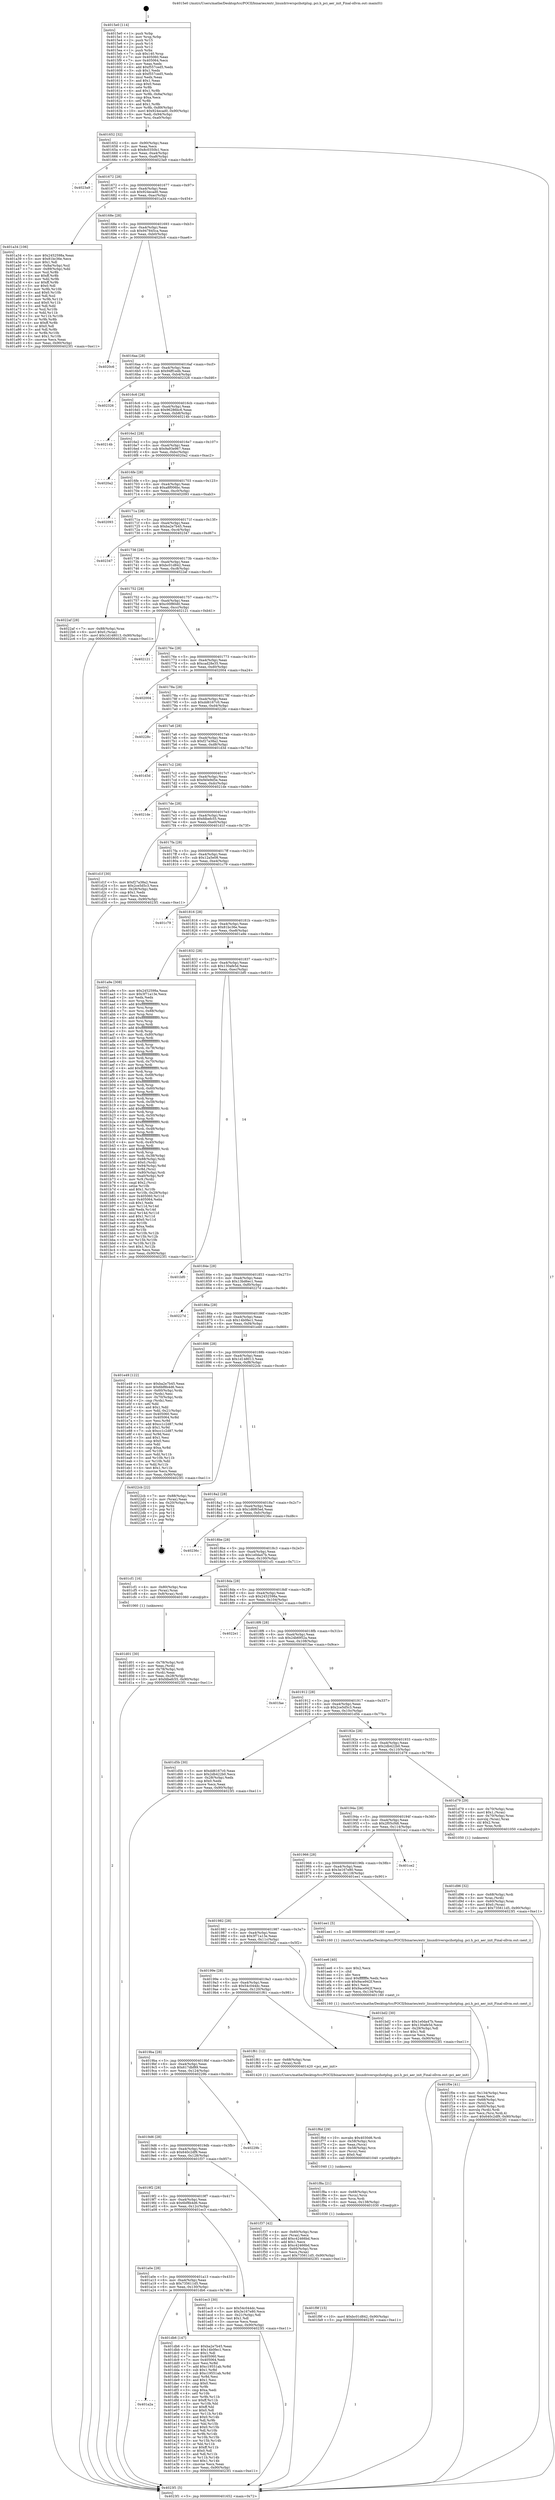 digraph "0x4015e0" {
  label = "0x4015e0 (/mnt/c/Users/mathe/Desktop/tcc/POCII/binaries/extr_linuxdriverspcihotplug..pci.h_pci_aer_init_Final-ollvm.out::main(0))"
  labelloc = "t"
  node[shape=record]

  Entry [label="",width=0.3,height=0.3,shape=circle,fillcolor=black,style=filled]
  "0x401652" [label="{
     0x401652 [32]\l
     | [instrs]\l
     &nbsp;&nbsp;0x401652 \<+6\>: mov -0x90(%rbp),%eax\l
     &nbsp;&nbsp;0x401658 \<+2\>: mov %eax,%ecx\l
     &nbsp;&nbsp;0x40165a \<+6\>: sub $0x8c0350b1,%ecx\l
     &nbsp;&nbsp;0x401660 \<+6\>: mov %eax,-0xa4(%rbp)\l
     &nbsp;&nbsp;0x401666 \<+6\>: mov %ecx,-0xa8(%rbp)\l
     &nbsp;&nbsp;0x40166c \<+6\>: je 00000000004023a9 \<main+0xdc9\>\l
  }"]
  "0x4023a9" [label="{
     0x4023a9\l
  }", style=dashed]
  "0x401672" [label="{
     0x401672 [28]\l
     | [instrs]\l
     &nbsp;&nbsp;0x401672 \<+5\>: jmp 0000000000401677 \<main+0x97\>\l
     &nbsp;&nbsp;0x401677 \<+6\>: mov -0xa4(%rbp),%eax\l
     &nbsp;&nbsp;0x40167d \<+5\>: sub $0x924ecad0,%eax\l
     &nbsp;&nbsp;0x401682 \<+6\>: mov %eax,-0xac(%rbp)\l
     &nbsp;&nbsp;0x401688 \<+6\>: je 0000000000401a34 \<main+0x454\>\l
  }"]
  Exit [label="",width=0.3,height=0.3,shape=circle,fillcolor=black,style=filled,peripheries=2]
  "0x401a34" [label="{
     0x401a34 [106]\l
     | [instrs]\l
     &nbsp;&nbsp;0x401a34 \<+5\>: mov $0x2452598a,%eax\l
     &nbsp;&nbsp;0x401a39 \<+5\>: mov $0x81bc36e,%ecx\l
     &nbsp;&nbsp;0x401a3e \<+2\>: mov $0x1,%dl\l
     &nbsp;&nbsp;0x401a40 \<+7\>: mov -0x8a(%rbp),%sil\l
     &nbsp;&nbsp;0x401a47 \<+7\>: mov -0x89(%rbp),%dil\l
     &nbsp;&nbsp;0x401a4e \<+3\>: mov %sil,%r8b\l
     &nbsp;&nbsp;0x401a51 \<+4\>: xor $0xff,%r8b\l
     &nbsp;&nbsp;0x401a55 \<+3\>: mov %dil,%r9b\l
     &nbsp;&nbsp;0x401a58 \<+4\>: xor $0xff,%r9b\l
     &nbsp;&nbsp;0x401a5c \<+3\>: xor $0x0,%dl\l
     &nbsp;&nbsp;0x401a5f \<+3\>: mov %r8b,%r10b\l
     &nbsp;&nbsp;0x401a62 \<+4\>: and $0x0,%r10b\l
     &nbsp;&nbsp;0x401a66 \<+3\>: and %dl,%sil\l
     &nbsp;&nbsp;0x401a69 \<+3\>: mov %r9b,%r11b\l
     &nbsp;&nbsp;0x401a6c \<+4\>: and $0x0,%r11b\l
     &nbsp;&nbsp;0x401a70 \<+3\>: and %dl,%dil\l
     &nbsp;&nbsp;0x401a73 \<+3\>: or %sil,%r10b\l
     &nbsp;&nbsp;0x401a76 \<+3\>: or %dil,%r11b\l
     &nbsp;&nbsp;0x401a79 \<+3\>: xor %r11b,%r10b\l
     &nbsp;&nbsp;0x401a7c \<+3\>: or %r9b,%r8b\l
     &nbsp;&nbsp;0x401a7f \<+4\>: xor $0xff,%r8b\l
     &nbsp;&nbsp;0x401a83 \<+3\>: or $0x0,%dl\l
     &nbsp;&nbsp;0x401a86 \<+3\>: and %dl,%r8b\l
     &nbsp;&nbsp;0x401a89 \<+3\>: or %r8b,%r10b\l
     &nbsp;&nbsp;0x401a8c \<+4\>: test $0x1,%r10b\l
     &nbsp;&nbsp;0x401a90 \<+3\>: cmovne %ecx,%eax\l
     &nbsp;&nbsp;0x401a93 \<+6\>: mov %eax,-0x90(%rbp)\l
     &nbsp;&nbsp;0x401a99 \<+5\>: jmp 00000000004023f1 \<main+0xe11\>\l
  }"]
  "0x40168e" [label="{
     0x40168e [28]\l
     | [instrs]\l
     &nbsp;&nbsp;0x40168e \<+5\>: jmp 0000000000401693 \<main+0xb3\>\l
     &nbsp;&nbsp;0x401693 \<+6\>: mov -0xa4(%rbp),%eax\l
     &nbsp;&nbsp;0x401699 \<+5\>: sub $0x947845ca,%eax\l
     &nbsp;&nbsp;0x40169e \<+6\>: mov %eax,-0xb0(%rbp)\l
     &nbsp;&nbsp;0x4016a4 \<+6\>: je 00000000004020c6 \<main+0xae6\>\l
  }"]
  "0x4023f1" [label="{
     0x4023f1 [5]\l
     | [instrs]\l
     &nbsp;&nbsp;0x4023f1 \<+5\>: jmp 0000000000401652 \<main+0x72\>\l
  }"]
  "0x4015e0" [label="{
     0x4015e0 [114]\l
     | [instrs]\l
     &nbsp;&nbsp;0x4015e0 \<+1\>: push %rbp\l
     &nbsp;&nbsp;0x4015e1 \<+3\>: mov %rsp,%rbp\l
     &nbsp;&nbsp;0x4015e4 \<+2\>: push %r15\l
     &nbsp;&nbsp;0x4015e6 \<+2\>: push %r14\l
     &nbsp;&nbsp;0x4015e8 \<+2\>: push %r12\l
     &nbsp;&nbsp;0x4015ea \<+1\>: push %rbx\l
     &nbsp;&nbsp;0x4015eb \<+7\>: sub $0x140,%rsp\l
     &nbsp;&nbsp;0x4015f2 \<+7\>: mov 0x405060,%eax\l
     &nbsp;&nbsp;0x4015f9 \<+7\>: mov 0x405064,%ecx\l
     &nbsp;&nbsp;0x401600 \<+2\>: mov %eax,%edx\l
     &nbsp;&nbsp;0x401602 \<+6\>: add $0xf557ced5,%edx\l
     &nbsp;&nbsp;0x401608 \<+3\>: sub $0x1,%edx\l
     &nbsp;&nbsp;0x40160b \<+6\>: sub $0xf557ced5,%edx\l
     &nbsp;&nbsp;0x401611 \<+3\>: imul %edx,%eax\l
     &nbsp;&nbsp;0x401614 \<+3\>: and $0x1,%eax\l
     &nbsp;&nbsp;0x401617 \<+3\>: cmp $0x0,%eax\l
     &nbsp;&nbsp;0x40161a \<+4\>: sete %r8b\l
     &nbsp;&nbsp;0x40161e \<+4\>: and $0x1,%r8b\l
     &nbsp;&nbsp;0x401622 \<+7\>: mov %r8b,-0x8a(%rbp)\l
     &nbsp;&nbsp;0x401629 \<+3\>: cmp $0xa,%ecx\l
     &nbsp;&nbsp;0x40162c \<+4\>: setl %r8b\l
     &nbsp;&nbsp;0x401630 \<+4\>: and $0x1,%r8b\l
     &nbsp;&nbsp;0x401634 \<+7\>: mov %r8b,-0x89(%rbp)\l
     &nbsp;&nbsp;0x40163b \<+10\>: movl $0x924ecad0,-0x90(%rbp)\l
     &nbsp;&nbsp;0x401645 \<+6\>: mov %edi,-0x94(%rbp)\l
     &nbsp;&nbsp;0x40164b \<+7\>: mov %rsi,-0xa0(%rbp)\l
  }"]
  "0x401f9f" [label="{
     0x401f9f [15]\l
     | [instrs]\l
     &nbsp;&nbsp;0x401f9f \<+10\>: movl $0xbc01d842,-0x90(%rbp)\l
     &nbsp;&nbsp;0x401fa9 \<+5\>: jmp 00000000004023f1 \<main+0xe11\>\l
  }"]
  "0x4020c6" [label="{
     0x4020c6\l
  }", style=dashed]
  "0x4016aa" [label="{
     0x4016aa [28]\l
     | [instrs]\l
     &nbsp;&nbsp;0x4016aa \<+5\>: jmp 00000000004016af \<main+0xcf\>\l
     &nbsp;&nbsp;0x4016af \<+6\>: mov -0xa4(%rbp),%eax\l
     &nbsp;&nbsp;0x4016b5 \<+5\>: sub $0x94ff1edb,%eax\l
     &nbsp;&nbsp;0x4016ba \<+6\>: mov %eax,-0xb4(%rbp)\l
     &nbsp;&nbsp;0x4016c0 \<+6\>: je 0000000000402326 \<main+0xd46\>\l
  }"]
  "0x401f8a" [label="{
     0x401f8a [21]\l
     | [instrs]\l
     &nbsp;&nbsp;0x401f8a \<+4\>: mov -0x68(%rbp),%rcx\l
     &nbsp;&nbsp;0x401f8e \<+3\>: mov (%rcx),%rcx\l
     &nbsp;&nbsp;0x401f91 \<+3\>: mov %rcx,%rdi\l
     &nbsp;&nbsp;0x401f94 \<+6\>: mov %eax,-0x138(%rbp)\l
     &nbsp;&nbsp;0x401f9a \<+5\>: call 0000000000401030 \<free@plt\>\l
     | [calls]\l
     &nbsp;&nbsp;0x401030 \{1\} (unknown)\l
  }"]
  "0x402326" [label="{
     0x402326\l
  }", style=dashed]
  "0x4016c6" [label="{
     0x4016c6 [28]\l
     | [instrs]\l
     &nbsp;&nbsp;0x4016c6 \<+5\>: jmp 00000000004016cb \<main+0xeb\>\l
     &nbsp;&nbsp;0x4016cb \<+6\>: mov -0xa4(%rbp),%eax\l
     &nbsp;&nbsp;0x4016d1 \<+5\>: sub $0x96286bc6,%eax\l
     &nbsp;&nbsp;0x4016d6 \<+6\>: mov %eax,-0xb8(%rbp)\l
     &nbsp;&nbsp;0x4016dc \<+6\>: je 000000000040214b \<main+0xb6b\>\l
  }"]
  "0x401f6d" [label="{
     0x401f6d [29]\l
     | [instrs]\l
     &nbsp;&nbsp;0x401f6d \<+10\>: movabs $0x4030d6,%rdi\l
     &nbsp;&nbsp;0x401f77 \<+4\>: mov -0x58(%rbp),%rcx\l
     &nbsp;&nbsp;0x401f7b \<+2\>: mov %eax,(%rcx)\l
     &nbsp;&nbsp;0x401f7d \<+4\>: mov -0x58(%rbp),%rcx\l
     &nbsp;&nbsp;0x401f81 \<+2\>: mov (%rcx),%esi\l
     &nbsp;&nbsp;0x401f83 \<+2\>: mov $0x0,%al\l
     &nbsp;&nbsp;0x401f85 \<+5\>: call 0000000000401040 \<printf@plt\>\l
     | [calls]\l
     &nbsp;&nbsp;0x401040 \{1\} (unknown)\l
  }"]
  "0x40214b" [label="{
     0x40214b\l
  }", style=dashed]
  "0x4016e2" [label="{
     0x4016e2 [28]\l
     | [instrs]\l
     &nbsp;&nbsp;0x4016e2 \<+5\>: jmp 00000000004016e7 \<main+0x107\>\l
     &nbsp;&nbsp;0x4016e7 \<+6\>: mov -0xa4(%rbp),%eax\l
     &nbsp;&nbsp;0x4016ed \<+5\>: sub $0x9a93e967,%eax\l
     &nbsp;&nbsp;0x4016f2 \<+6\>: mov %eax,-0xbc(%rbp)\l
     &nbsp;&nbsp;0x4016f8 \<+6\>: je 00000000004020a2 \<main+0xac2\>\l
  }"]
  "0x401f0e" [label="{
     0x401f0e [41]\l
     | [instrs]\l
     &nbsp;&nbsp;0x401f0e \<+6\>: mov -0x134(%rbp),%ecx\l
     &nbsp;&nbsp;0x401f14 \<+3\>: imul %eax,%ecx\l
     &nbsp;&nbsp;0x401f17 \<+4\>: mov -0x68(%rbp),%rsi\l
     &nbsp;&nbsp;0x401f1b \<+3\>: mov (%rsi),%rsi\l
     &nbsp;&nbsp;0x401f1e \<+4\>: mov -0x60(%rbp),%rdi\l
     &nbsp;&nbsp;0x401f22 \<+3\>: movslq (%rdi),%rdi\l
     &nbsp;&nbsp;0x401f25 \<+3\>: mov %ecx,(%rsi,%rdi,4)\l
     &nbsp;&nbsp;0x401f28 \<+10\>: movl $0x640c2df9,-0x90(%rbp)\l
     &nbsp;&nbsp;0x401f32 \<+5\>: jmp 00000000004023f1 \<main+0xe11\>\l
  }"]
  "0x4020a2" [label="{
     0x4020a2\l
  }", style=dashed]
  "0x4016fe" [label="{
     0x4016fe [28]\l
     | [instrs]\l
     &nbsp;&nbsp;0x4016fe \<+5\>: jmp 0000000000401703 \<main+0x123\>\l
     &nbsp;&nbsp;0x401703 \<+6\>: mov -0xa4(%rbp),%eax\l
     &nbsp;&nbsp;0x401709 \<+5\>: sub $0xa8f006bc,%eax\l
     &nbsp;&nbsp;0x40170e \<+6\>: mov %eax,-0xc0(%rbp)\l
     &nbsp;&nbsp;0x401714 \<+6\>: je 0000000000402093 \<main+0xab3\>\l
  }"]
  "0x401ee6" [label="{
     0x401ee6 [40]\l
     | [instrs]\l
     &nbsp;&nbsp;0x401ee6 \<+5\>: mov $0x2,%ecx\l
     &nbsp;&nbsp;0x401eeb \<+1\>: cltd\l
     &nbsp;&nbsp;0x401eec \<+2\>: idiv %ecx\l
     &nbsp;&nbsp;0x401eee \<+6\>: imul $0xfffffffe,%edx,%ecx\l
     &nbsp;&nbsp;0x401ef4 \<+6\>: sub $0x9ace942f,%ecx\l
     &nbsp;&nbsp;0x401efa \<+3\>: add $0x1,%ecx\l
     &nbsp;&nbsp;0x401efd \<+6\>: add $0x9ace942f,%ecx\l
     &nbsp;&nbsp;0x401f03 \<+6\>: mov %ecx,-0x134(%rbp)\l
     &nbsp;&nbsp;0x401f09 \<+5\>: call 0000000000401160 \<next_i\>\l
     | [calls]\l
     &nbsp;&nbsp;0x401160 \{1\} (/mnt/c/Users/mathe/Desktop/tcc/POCII/binaries/extr_linuxdriverspcihotplug..pci.h_pci_aer_init_Final-ollvm.out::next_i)\l
  }"]
  "0x402093" [label="{
     0x402093\l
  }", style=dashed]
  "0x40171a" [label="{
     0x40171a [28]\l
     | [instrs]\l
     &nbsp;&nbsp;0x40171a \<+5\>: jmp 000000000040171f \<main+0x13f\>\l
     &nbsp;&nbsp;0x40171f \<+6\>: mov -0xa4(%rbp),%eax\l
     &nbsp;&nbsp;0x401725 \<+5\>: sub $0xba2e7b45,%eax\l
     &nbsp;&nbsp;0x40172a \<+6\>: mov %eax,-0xc4(%rbp)\l
     &nbsp;&nbsp;0x401730 \<+6\>: je 0000000000402347 \<main+0xd67\>\l
  }"]
  "0x401a2a" [label="{
     0x401a2a\l
  }", style=dashed]
  "0x402347" [label="{
     0x402347\l
  }", style=dashed]
  "0x401736" [label="{
     0x401736 [28]\l
     | [instrs]\l
     &nbsp;&nbsp;0x401736 \<+5\>: jmp 000000000040173b \<main+0x15b\>\l
     &nbsp;&nbsp;0x40173b \<+6\>: mov -0xa4(%rbp),%eax\l
     &nbsp;&nbsp;0x401741 \<+5\>: sub $0xbc01d842,%eax\l
     &nbsp;&nbsp;0x401746 \<+6\>: mov %eax,-0xc8(%rbp)\l
     &nbsp;&nbsp;0x40174c \<+6\>: je 00000000004022af \<main+0xccf\>\l
  }"]
  "0x401db6" [label="{
     0x401db6 [147]\l
     | [instrs]\l
     &nbsp;&nbsp;0x401db6 \<+5\>: mov $0xba2e7b45,%eax\l
     &nbsp;&nbsp;0x401dbb \<+5\>: mov $0x14b0fec1,%ecx\l
     &nbsp;&nbsp;0x401dc0 \<+2\>: mov $0x1,%dl\l
     &nbsp;&nbsp;0x401dc2 \<+7\>: mov 0x405060,%esi\l
     &nbsp;&nbsp;0x401dc9 \<+7\>: mov 0x405064,%edi\l
     &nbsp;&nbsp;0x401dd0 \<+3\>: mov %esi,%r8d\l
     &nbsp;&nbsp;0x401dd3 \<+7\>: add $0xc19551ab,%r8d\l
     &nbsp;&nbsp;0x401dda \<+4\>: sub $0x1,%r8d\l
     &nbsp;&nbsp;0x401dde \<+7\>: sub $0xc19551ab,%r8d\l
     &nbsp;&nbsp;0x401de5 \<+4\>: imul %r8d,%esi\l
     &nbsp;&nbsp;0x401de9 \<+3\>: and $0x1,%esi\l
     &nbsp;&nbsp;0x401dec \<+3\>: cmp $0x0,%esi\l
     &nbsp;&nbsp;0x401def \<+4\>: sete %r9b\l
     &nbsp;&nbsp;0x401df3 \<+3\>: cmp $0xa,%edi\l
     &nbsp;&nbsp;0x401df6 \<+4\>: setl %r10b\l
     &nbsp;&nbsp;0x401dfa \<+3\>: mov %r9b,%r11b\l
     &nbsp;&nbsp;0x401dfd \<+4\>: xor $0xff,%r11b\l
     &nbsp;&nbsp;0x401e01 \<+3\>: mov %r10b,%bl\l
     &nbsp;&nbsp;0x401e04 \<+3\>: xor $0xff,%bl\l
     &nbsp;&nbsp;0x401e07 \<+3\>: xor $0x0,%dl\l
     &nbsp;&nbsp;0x401e0a \<+3\>: mov %r11b,%r14b\l
     &nbsp;&nbsp;0x401e0d \<+4\>: and $0x0,%r14b\l
     &nbsp;&nbsp;0x401e11 \<+3\>: and %dl,%r9b\l
     &nbsp;&nbsp;0x401e14 \<+3\>: mov %bl,%r15b\l
     &nbsp;&nbsp;0x401e17 \<+4\>: and $0x0,%r15b\l
     &nbsp;&nbsp;0x401e1b \<+3\>: and %dl,%r10b\l
     &nbsp;&nbsp;0x401e1e \<+3\>: or %r9b,%r14b\l
     &nbsp;&nbsp;0x401e21 \<+3\>: or %r10b,%r15b\l
     &nbsp;&nbsp;0x401e24 \<+3\>: xor %r15b,%r14b\l
     &nbsp;&nbsp;0x401e27 \<+3\>: or %bl,%r11b\l
     &nbsp;&nbsp;0x401e2a \<+4\>: xor $0xff,%r11b\l
     &nbsp;&nbsp;0x401e2e \<+3\>: or $0x0,%dl\l
     &nbsp;&nbsp;0x401e31 \<+3\>: and %dl,%r11b\l
     &nbsp;&nbsp;0x401e34 \<+3\>: or %r11b,%r14b\l
     &nbsp;&nbsp;0x401e37 \<+4\>: test $0x1,%r14b\l
     &nbsp;&nbsp;0x401e3b \<+3\>: cmovne %ecx,%eax\l
     &nbsp;&nbsp;0x401e3e \<+6\>: mov %eax,-0x90(%rbp)\l
     &nbsp;&nbsp;0x401e44 \<+5\>: jmp 00000000004023f1 \<main+0xe11\>\l
  }"]
  "0x4022af" [label="{
     0x4022af [28]\l
     | [instrs]\l
     &nbsp;&nbsp;0x4022af \<+7\>: mov -0x88(%rbp),%rax\l
     &nbsp;&nbsp;0x4022b6 \<+6\>: movl $0x0,(%rax)\l
     &nbsp;&nbsp;0x4022bc \<+10\>: movl $0x1d148013,-0x90(%rbp)\l
     &nbsp;&nbsp;0x4022c6 \<+5\>: jmp 00000000004023f1 \<main+0xe11\>\l
  }"]
  "0x401752" [label="{
     0x401752 [28]\l
     | [instrs]\l
     &nbsp;&nbsp;0x401752 \<+5\>: jmp 0000000000401757 \<main+0x177\>\l
     &nbsp;&nbsp;0x401757 \<+6\>: mov -0xa4(%rbp),%eax\l
     &nbsp;&nbsp;0x40175d \<+5\>: sub $0xc00f80d0,%eax\l
     &nbsp;&nbsp;0x401762 \<+6\>: mov %eax,-0xcc(%rbp)\l
     &nbsp;&nbsp;0x401768 \<+6\>: je 0000000000402121 \<main+0xb41\>\l
  }"]
  "0x401a0e" [label="{
     0x401a0e [28]\l
     | [instrs]\l
     &nbsp;&nbsp;0x401a0e \<+5\>: jmp 0000000000401a13 \<main+0x433\>\l
     &nbsp;&nbsp;0x401a13 \<+6\>: mov -0xa4(%rbp),%eax\l
     &nbsp;&nbsp;0x401a19 \<+5\>: sub $0x735611d5,%eax\l
     &nbsp;&nbsp;0x401a1e \<+6\>: mov %eax,-0x130(%rbp)\l
     &nbsp;&nbsp;0x401a24 \<+6\>: je 0000000000401db6 \<main+0x7d6\>\l
  }"]
  "0x402121" [label="{
     0x402121\l
  }", style=dashed]
  "0x40176e" [label="{
     0x40176e [28]\l
     | [instrs]\l
     &nbsp;&nbsp;0x40176e \<+5\>: jmp 0000000000401773 \<main+0x193\>\l
     &nbsp;&nbsp;0x401773 \<+6\>: mov -0xa4(%rbp),%eax\l
     &nbsp;&nbsp;0x401779 \<+5\>: sub $0xcad28e35,%eax\l
     &nbsp;&nbsp;0x40177e \<+6\>: mov %eax,-0xd0(%rbp)\l
     &nbsp;&nbsp;0x401784 \<+6\>: je 0000000000402004 \<main+0xa24\>\l
  }"]
  "0x401ec3" [label="{
     0x401ec3 [30]\l
     | [instrs]\l
     &nbsp;&nbsp;0x401ec3 \<+5\>: mov $0x54c044dc,%eax\l
     &nbsp;&nbsp;0x401ec8 \<+5\>: mov $0x3e167e80,%ecx\l
     &nbsp;&nbsp;0x401ecd \<+3\>: mov -0x21(%rbp),%dl\l
     &nbsp;&nbsp;0x401ed0 \<+3\>: test $0x1,%dl\l
     &nbsp;&nbsp;0x401ed3 \<+3\>: cmovne %ecx,%eax\l
     &nbsp;&nbsp;0x401ed6 \<+6\>: mov %eax,-0x90(%rbp)\l
     &nbsp;&nbsp;0x401edc \<+5\>: jmp 00000000004023f1 \<main+0xe11\>\l
  }"]
  "0x402004" [label="{
     0x402004\l
  }", style=dashed]
  "0x40178a" [label="{
     0x40178a [28]\l
     | [instrs]\l
     &nbsp;&nbsp;0x40178a \<+5\>: jmp 000000000040178f \<main+0x1af\>\l
     &nbsp;&nbsp;0x40178f \<+6\>: mov -0xa4(%rbp),%eax\l
     &nbsp;&nbsp;0x401795 \<+5\>: sub $0xdd6167c0,%eax\l
     &nbsp;&nbsp;0x40179a \<+6\>: mov %eax,-0xd4(%rbp)\l
     &nbsp;&nbsp;0x4017a0 \<+6\>: je 000000000040228c \<main+0xcac\>\l
  }"]
  "0x4019f2" [label="{
     0x4019f2 [28]\l
     | [instrs]\l
     &nbsp;&nbsp;0x4019f2 \<+5\>: jmp 00000000004019f7 \<main+0x417\>\l
     &nbsp;&nbsp;0x4019f7 \<+6\>: mov -0xa4(%rbp),%eax\l
     &nbsp;&nbsp;0x4019fd \<+5\>: sub $0x6bf8b4d6,%eax\l
     &nbsp;&nbsp;0x401a02 \<+6\>: mov %eax,-0x12c(%rbp)\l
     &nbsp;&nbsp;0x401a08 \<+6\>: je 0000000000401ec3 \<main+0x8e3\>\l
  }"]
  "0x40228c" [label="{
     0x40228c\l
  }", style=dashed]
  "0x4017a6" [label="{
     0x4017a6 [28]\l
     | [instrs]\l
     &nbsp;&nbsp;0x4017a6 \<+5\>: jmp 00000000004017ab \<main+0x1cb\>\l
     &nbsp;&nbsp;0x4017ab \<+6\>: mov -0xa4(%rbp),%eax\l
     &nbsp;&nbsp;0x4017b1 \<+5\>: sub $0xf27a38a2,%eax\l
     &nbsp;&nbsp;0x4017b6 \<+6\>: mov %eax,-0xd8(%rbp)\l
     &nbsp;&nbsp;0x4017bc \<+6\>: je 0000000000401d3d \<main+0x75d\>\l
  }"]
  "0x401f37" [label="{
     0x401f37 [42]\l
     | [instrs]\l
     &nbsp;&nbsp;0x401f37 \<+4\>: mov -0x60(%rbp),%rax\l
     &nbsp;&nbsp;0x401f3b \<+2\>: mov (%rax),%ecx\l
     &nbsp;&nbsp;0x401f3d \<+6\>: add $0xc42466bd,%ecx\l
     &nbsp;&nbsp;0x401f43 \<+3\>: add $0x1,%ecx\l
     &nbsp;&nbsp;0x401f46 \<+6\>: sub $0xc42466bd,%ecx\l
     &nbsp;&nbsp;0x401f4c \<+4\>: mov -0x60(%rbp),%rax\l
     &nbsp;&nbsp;0x401f50 \<+2\>: mov %ecx,(%rax)\l
     &nbsp;&nbsp;0x401f52 \<+10\>: movl $0x735611d5,-0x90(%rbp)\l
     &nbsp;&nbsp;0x401f5c \<+5\>: jmp 00000000004023f1 \<main+0xe11\>\l
  }"]
  "0x401d3d" [label="{
     0x401d3d\l
  }", style=dashed]
  "0x4017c2" [label="{
     0x4017c2 [28]\l
     | [instrs]\l
     &nbsp;&nbsp;0x4017c2 \<+5\>: jmp 00000000004017c7 \<main+0x1e7\>\l
     &nbsp;&nbsp;0x4017c7 \<+6\>: mov -0xa4(%rbp),%eax\l
     &nbsp;&nbsp;0x4017cd \<+5\>: sub $0xf40e9d5e,%eax\l
     &nbsp;&nbsp;0x4017d2 \<+6\>: mov %eax,-0xdc(%rbp)\l
     &nbsp;&nbsp;0x4017d8 \<+6\>: je 00000000004021de \<main+0xbfe\>\l
  }"]
  "0x4019d6" [label="{
     0x4019d6 [28]\l
     | [instrs]\l
     &nbsp;&nbsp;0x4019d6 \<+5\>: jmp 00000000004019db \<main+0x3fb\>\l
     &nbsp;&nbsp;0x4019db \<+6\>: mov -0xa4(%rbp),%eax\l
     &nbsp;&nbsp;0x4019e1 \<+5\>: sub $0x640c2df9,%eax\l
     &nbsp;&nbsp;0x4019e6 \<+6\>: mov %eax,-0x128(%rbp)\l
     &nbsp;&nbsp;0x4019ec \<+6\>: je 0000000000401f37 \<main+0x957\>\l
  }"]
  "0x4021de" [label="{
     0x4021de\l
  }", style=dashed]
  "0x4017de" [label="{
     0x4017de [28]\l
     | [instrs]\l
     &nbsp;&nbsp;0x4017de \<+5\>: jmp 00000000004017e3 \<main+0x203\>\l
     &nbsp;&nbsp;0x4017e3 \<+6\>: mov -0xa4(%rbp),%eax\l
     &nbsp;&nbsp;0x4017e9 \<+5\>: sub $0xfdbefc55,%eax\l
     &nbsp;&nbsp;0x4017ee \<+6\>: mov %eax,-0xe0(%rbp)\l
     &nbsp;&nbsp;0x4017f4 \<+6\>: je 0000000000401d1f \<main+0x73f\>\l
  }"]
  "0x40229b" [label="{
     0x40229b\l
  }", style=dashed]
  "0x401d1f" [label="{
     0x401d1f [30]\l
     | [instrs]\l
     &nbsp;&nbsp;0x401d1f \<+5\>: mov $0xf27a38a2,%eax\l
     &nbsp;&nbsp;0x401d24 \<+5\>: mov $0x2ce5d5c3,%ecx\l
     &nbsp;&nbsp;0x401d29 \<+3\>: mov -0x28(%rbp),%edx\l
     &nbsp;&nbsp;0x401d2c \<+3\>: cmp $0x1,%edx\l
     &nbsp;&nbsp;0x401d2f \<+3\>: cmovl %ecx,%eax\l
     &nbsp;&nbsp;0x401d32 \<+6\>: mov %eax,-0x90(%rbp)\l
     &nbsp;&nbsp;0x401d38 \<+5\>: jmp 00000000004023f1 \<main+0xe11\>\l
  }"]
  "0x4017fa" [label="{
     0x4017fa [28]\l
     | [instrs]\l
     &nbsp;&nbsp;0x4017fa \<+5\>: jmp 00000000004017ff \<main+0x21f\>\l
     &nbsp;&nbsp;0x4017ff \<+6\>: mov -0xa4(%rbp),%eax\l
     &nbsp;&nbsp;0x401805 \<+5\>: sub $0x12a5e08,%eax\l
     &nbsp;&nbsp;0x40180a \<+6\>: mov %eax,-0xe4(%rbp)\l
     &nbsp;&nbsp;0x401810 \<+6\>: je 0000000000401c79 \<main+0x699\>\l
  }"]
  "0x4019ba" [label="{
     0x4019ba [28]\l
     | [instrs]\l
     &nbsp;&nbsp;0x4019ba \<+5\>: jmp 00000000004019bf \<main+0x3df\>\l
     &nbsp;&nbsp;0x4019bf \<+6\>: mov -0xa4(%rbp),%eax\l
     &nbsp;&nbsp;0x4019c5 \<+5\>: sub $0x617dbf89,%eax\l
     &nbsp;&nbsp;0x4019ca \<+6\>: mov %eax,-0x124(%rbp)\l
     &nbsp;&nbsp;0x4019d0 \<+6\>: je 000000000040229b \<main+0xcbb\>\l
  }"]
  "0x401c79" [label="{
     0x401c79\l
  }", style=dashed]
  "0x401816" [label="{
     0x401816 [28]\l
     | [instrs]\l
     &nbsp;&nbsp;0x401816 \<+5\>: jmp 000000000040181b \<main+0x23b\>\l
     &nbsp;&nbsp;0x40181b \<+6\>: mov -0xa4(%rbp),%eax\l
     &nbsp;&nbsp;0x401821 \<+5\>: sub $0x81bc36e,%eax\l
     &nbsp;&nbsp;0x401826 \<+6\>: mov %eax,-0xe8(%rbp)\l
     &nbsp;&nbsp;0x40182c \<+6\>: je 0000000000401a9e \<main+0x4be\>\l
  }"]
  "0x401f61" [label="{
     0x401f61 [12]\l
     | [instrs]\l
     &nbsp;&nbsp;0x401f61 \<+4\>: mov -0x68(%rbp),%rax\l
     &nbsp;&nbsp;0x401f65 \<+3\>: mov (%rax),%rdi\l
     &nbsp;&nbsp;0x401f68 \<+5\>: call 0000000000401420 \<pci_aer_init\>\l
     | [calls]\l
     &nbsp;&nbsp;0x401420 \{1\} (/mnt/c/Users/mathe/Desktop/tcc/POCII/binaries/extr_linuxdriverspcihotplug..pci.h_pci_aer_init_Final-ollvm.out::pci_aer_init)\l
  }"]
  "0x401a9e" [label="{
     0x401a9e [308]\l
     | [instrs]\l
     &nbsp;&nbsp;0x401a9e \<+5\>: mov $0x2452598a,%eax\l
     &nbsp;&nbsp;0x401aa3 \<+5\>: mov $0x3f71a13e,%ecx\l
     &nbsp;&nbsp;0x401aa8 \<+2\>: xor %edx,%edx\l
     &nbsp;&nbsp;0x401aaa \<+3\>: mov %rsp,%rsi\l
     &nbsp;&nbsp;0x401aad \<+4\>: add $0xfffffffffffffff0,%rsi\l
     &nbsp;&nbsp;0x401ab1 \<+3\>: mov %rsi,%rsp\l
     &nbsp;&nbsp;0x401ab4 \<+7\>: mov %rsi,-0x88(%rbp)\l
     &nbsp;&nbsp;0x401abb \<+3\>: mov %rsp,%rsi\l
     &nbsp;&nbsp;0x401abe \<+4\>: add $0xfffffffffffffff0,%rsi\l
     &nbsp;&nbsp;0x401ac2 \<+3\>: mov %rsi,%rsp\l
     &nbsp;&nbsp;0x401ac5 \<+3\>: mov %rsp,%rdi\l
     &nbsp;&nbsp;0x401ac8 \<+4\>: add $0xfffffffffffffff0,%rdi\l
     &nbsp;&nbsp;0x401acc \<+3\>: mov %rdi,%rsp\l
     &nbsp;&nbsp;0x401acf \<+4\>: mov %rdi,-0x80(%rbp)\l
     &nbsp;&nbsp;0x401ad3 \<+3\>: mov %rsp,%rdi\l
     &nbsp;&nbsp;0x401ad6 \<+4\>: add $0xfffffffffffffff0,%rdi\l
     &nbsp;&nbsp;0x401ada \<+3\>: mov %rdi,%rsp\l
     &nbsp;&nbsp;0x401add \<+4\>: mov %rdi,-0x78(%rbp)\l
     &nbsp;&nbsp;0x401ae1 \<+3\>: mov %rsp,%rdi\l
     &nbsp;&nbsp;0x401ae4 \<+4\>: add $0xfffffffffffffff0,%rdi\l
     &nbsp;&nbsp;0x401ae8 \<+3\>: mov %rdi,%rsp\l
     &nbsp;&nbsp;0x401aeb \<+4\>: mov %rdi,-0x70(%rbp)\l
     &nbsp;&nbsp;0x401aef \<+3\>: mov %rsp,%rdi\l
     &nbsp;&nbsp;0x401af2 \<+4\>: add $0xfffffffffffffff0,%rdi\l
     &nbsp;&nbsp;0x401af6 \<+3\>: mov %rdi,%rsp\l
     &nbsp;&nbsp;0x401af9 \<+4\>: mov %rdi,-0x68(%rbp)\l
     &nbsp;&nbsp;0x401afd \<+3\>: mov %rsp,%rdi\l
     &nbsp;&nbsp;0x401b00 \<+4\>: add $0xfffffffffffffff0,%rdi\l
     &nbsp;&nbsp;0x401b04 \<+3\>: mov %rdi,%rsp\l
     &nbsp;&nbsp;0x401b07 \<+4\>: mov %rdi,-0x60(%rbp)\l
     &nbsp;&nbsp;0x401b0b \<+3\>: mov %rsp,%rdi\l
     &nbsp;&nbsp;0x401b0e \<+4\>: add $0xfffffffffffffff0,%rdi\l
     &nbsp;&nbsp;0x401b12 \<+3\>: mov %rdi,%rsp\l
     &nbsp;&nbsp;0x401b15 \<+4\>: mov %rdi,-0x58(%rbp)\l
     &nbsp;&nbsp;0x401b19 \<+3\>: mov %rsp,%rdi\l
     &nbsp;&nbsp;0x401b1c \<+4\>: add $0xfffffffffffffff0,%rdi\l
     &nbsp;&nbsp;0x401b20 \<+3\>: mov %rdi,%rsp\l
     &nbsp;&nbsp;0x401b23 \<+4\>: mov %rdi,-0x50(%rbp)\l
     &nbsp;&nbsp;0x401b27 \<+3\>: mov %rsp,%rdi\l
     &nbsp;&nbsp;0x401b2a \<+4\>: add $0xfffffffffffffff0,%rdi\l
     &nbsp;&nbsp;0x401b2e \<+3\>: mov %rdi,%rsp\l
     &nbsp;&nbsp;0x401b31 \<+4\>: mov %rdi,-0x48(%rbp)\l
     &nbsp;&nbsp;0x401b35 \<+3\>: mov %rsp,%rdi\l
     &nbsp;&nbsp;0x401b38 \<+4\>: add $0xfffffffffffffff0,%rdi\l
     &nbsp;&nbsp;0x401b3c \<+3\>: mov %rdi,%rsp\l
     &nbsp;&nbsp;0x401b3f \<+4\>: mov %rdi,-0x40(%rbp)\l
     &nbsp;&nbsp;0x401b43 \<+3\>: mov %rsp,%rdi\l
     &nbsp;&nbsp;0x401b46 \<+4\>: add $0xfffffffffffffff0,%rdi\l
     &nbsp;&nbsp;0x401b4a \<+3\>: mov %rdi,%rsp\l
     &nbsp;&nbsp;0x401b4d \<+4\>: mov %rdi,-0x38(%rbp)\l
     &nbsp;&nbsp;0x401b51 \<+7\>: mov -0x88(%rbp),%rdi\l
     &nbsp;&nbsp;0x401b58 \<+6\>: movl $0x0,(%rdi)\l
     &nbsp;&nbsp;0x401b5e \<+7\>: mov -0x94(%rbp),%r8d\l
     &nbsp;&nbsp;0x401b65 \<+3\>: mov %r8d,(%rsi)\l
     &nbsp;&nbsp;0x401b68 \<+4\>: mov -0x80(%rbp),%rdi\l
     &nbsp;&nbsp;0x401b6c \<+7\>: mov -0xa0(%rbp),%r9\l
     &nbsp;&nbsp;0x401b73 \<+3\>: mov %r9,(%rdi)\l
     &nbsp;&nbsp;0x401b76 \<+3\>: cmpl $0x2,(%rsi)\l
     &nbsp;&nbsp;0x401b79 \<+4\>: setne %r10b\l
     &nbsp;&nbsp;0x401b7d \<+4\>: and $0x1,%r10b\l
     &nbsp;&nbsp;0x401b81 \<+4\>: mov %r10b,-0x29(%rbp)\l
     &nbsp;&nbsp;0x401b85 \<+8\>: mov 0x405060,%r11d\l
     &nbsp;&nbsp;0x401b8d \<+7\>: mov 0x405064,%ebx\l
     &nbsp;&nbsp;0x401b94 \<+3\>: sub $0x1,%edx\l
     &nbsp;&nbsp;0x401b97 \<+3\>: mov %r11d,%r14d\l
     &nbsp;&nbsp;0x401b9a \<+3\>: add %edx,%r14d\l
     &nbsp;&nbsp;0x401b9d \<+4\>: imul %r14d,%r11d\l
     &nbsp;&nbsp;0x401ba1 \<+4\>: and $0x1,%r11d\l
     &nbsp;&nbsp;0x401ba5 \<+4\>: cmp $0x0,%r11d\l
     &nbsp;&nbsp;0x401ba9 \<+4\>: sete %r10b\l
     &nbsp;&nbsp;0x401bad \<+3\>: cmp $0xa,%ebx\l
     &nbsp;&nbsp;0x401bb0 \<+4\>: setl %r15b\l
     &nbsp;&nbsp;0x401bb4 \<+3\>: mov %r10b,%r12b\l
     &nbsp;&nbsp;0x401bb7 \<+3\>: and %r15b,%r12b\l
     &nbsp;&nbsp;0x401bba \<+3\>: xor %r15b,%r10b\l
     &nbsp;&nbsp;0x401bbd \<+3\>: or %r10b,%r12b\l
     &nbsp;&nbsp;0x401bc0 \<+4\>: test $0x1,%r12b\l
     &nbsp;&nbsp;0x401bc4 \<+3\>: cmovne %ecx,%eax\l
     &nbsp;&nbsp;0x401bc7 \<+6\>: mov %eax,-0x90(%rbp)\l
     &nbsp;&nbsp;0x401bcd \<+5\>: jmp 00000000004023f1 \<main+0xe11\>\l
  }"]
  "0x401832" [label="{
     0x401832 [28]\l
     | [instrs]\l
     &nbsp;&nbsp;0x401832 \<+5\>: jmp 0000000000401837 \<main+0x257\>\l
     &nbsp;&nbsp;0x401837 \<+6\>: mov -0xa4(%rbp),%eax\l
     &nbsp;&nbsp;0x40183d \<+5\>: sub $0x130afe5d,%eax\l
     &nbsp;&nbsp;0x401842 \<+6\>: mov %eax,-0xec(%rbp)\l
     &nbsp;&nbsp;0x401848 \<+6\>: je 0000000000401bf0 \<main+0x610\>\l
  }"]
  "0x401d96" [label="{
     0x401d96 [32]\l
     | [instrs]\l
     &nbsp;&nbsp;0x401d96 \<+4\>: mov -0x68(%rbp),%rdi\l
     &nbsp;&nbsp;0x401d9a \<+3\>: mov %rax,(%rdi)\l
     &nbsp;&nbsp;0x401d9d \<+4\>: mov -0x60(%rbp),%rax\l
     &nbsp;&nbsp;0x401da1 \<+6\>: movl $0x0,(%rax)\l
     &nbsp;&nbsp;0x401da7 \<+10\>: movl $0x735611d5,-0x90(%rbp)\l
     &nbsp;&nbsp;0x401db1 \<+5\>: jmp 00000000004023f1 \<main+0xe11\>\l
  }"]
  "0x401d01" [label="{
     0x401d01 [30]\l
     | [instrs]\l
     &nbsp;&nbsp;0x401d01 \<+4\>: mov -0x78(%rbp),%rdi\l
     &nbsp;&nbsp;0x401d05 \<+2\>: mov %eax,(%rdi)\l
     &nbsp;&nbsp;0x401d07 \<+4\>: mov -0x78(%rbp),%rdi\l
     &nbsp;&nbsp;0x401d0b \<+2\>: mov (%rdi),%eax\l
     &nbsp;&nbsp;0x401d0d \<+3\>: mov %eax,-0x28(%rbp)\l
     &nbsp;&nbsp;0x401d10 \<+10\>: movl $0xfdbefc55,-0x90(%rbp)\l
     &nbsp;&nbsp;0x401d1a \<+5\>: jmp 00000000004023f1 \<main+0xe11\>\l
  }"]
  "0x401bf0" [label="{
     0x401bf0\l
  }", style=dashed]
  "0x40184e" [label="{
     0x40184e [28]\l
     | [instrs]\l
     &nbsp;&nbsp;0x40184e \<+5\>: jmp 0000000000401853 \<main+0x273\>\l
     &nbsp;&nbsp;0x401853 \<+6\>: mov -0xa4(%rbp),%eax\l
     &nbsp;&nbsp;0x401859 \<+5\>: sub $0x13bd6ec1,%eax\l
     &nbsp;&nbsp;0x40185e \<+6\>: mov %eax,-0xf0(%rbp)\l
     &nbsp;&nbsp;0x401864 \<+6\>: je 000000000040227d \<main+0xc9d\>\l
  }"]
  "0x40199e" [label="{
     0x40199e [28]\l
     | [instrs]\l
     &nbsp;&nbsp;0x40199e \<+5\>: jmp 00000000004019a3 \<main+0x3c3\>\l
     &nbsp;&nbsp;0x4019a3 \<+6\>: mov -0xa4(%rbp),%eax\l
     &nbsp;&nbsp;0x4019a9 \<+5\>: sub $0x54c044dc,%eax\l
     &nbsp;&nbsp;0x4019ae \<+6\>: mov %eax,-0x120(%rbp)\l
     &nbsp;&nbsp;0x4019b4 \<+6\>: je 0000000000401f61 \<main+0x981\>\l
  }"]
  "0x40227d" [label="{
     0x40227d\l
  }", style=dashed]
  "0x40186a" [label="{
     0x40186a [28]\l
     | [instrs]\l
     &nbsp;&nbsp;0x40186a \<+5\>: jmp 000000000040186f \<main+0x28f\>\l
     &nbsp;&nbsp;0x40186f \<+6\>: mov -0xa4(%rbp),%eax\l
     &nbsp;&nbsp;0x401875 \<+5\>: sub $0x14b0fec1,%eax\l
     &nbsp;&nbsp;0x40187a \<+6\>: mov %eax,-0xf4(%rbp)\l
     &nbsp;&nbsp;0x401880 \<+6\>: je 0000000000401e49 \<main+0x869\>\l
  }"]
  "0x401bd2" [label="{
     0x401bd2 [30]\l
     | [instrs]\l
     &nbsp;&nbsp;0x401bd2 \<+5\>: mov $0x1e0da47b,%eax\l
     &nbsp;&nbsp;0x401bd7 \<+5\>: mov $0x130afe5d,%ecx\l
     &nbsp;&nbsp;0x401bdc \<+3\>: mov -0x29(%rbp),%dl\l
     &nbsp;&nbsp;0x401bdf \<+3\>: test $0x1,%dl\l
     &nbsp;&nbsp;0x401be2 \<+3\>: cmovne %ecx,%eax\l
     &nbsp;&nbsp;0x401be5 \<+6\>: mov %eax,-0x90(%rbp)\l
     &nbsp;&nbsp;0x401beb \<+5\>: jmp 00000000004023f1 \<main+0xe11\>\l
  }"]
  "0x401e49" [label="{
     0x401e49 [122]\l
     | [instrs]\l
     &nbsp;&nbsp;0x401e49 \<+5\>: mov $0xba2e7b45,%eax\l
     &nbsp;&nbsp;0x401e4e \<+5\>: mov $0x6bf8b4d6,%ecx\l
     &nbsp;&nbsp;0x401e53 \<+4\>: mov -0x60(%rbp),%rdx\l
     &nbsp;&nbsp;0x401e57 \<+2\>: mov (%rdx),%esi\l
     &nbsp;&nbsp;0x401e59 \<+4\>: mov -0x70(%rbp),%rdx\l
     &nbsp;&nbsp;0x401e5d \<+2\>: cmp (%rdx),%esi\l
     &nbsp;&nbsp;0x401e5f \<+4\>: setl %dil\l
     &nbsp;&nbsp;0x401e63 \<+4\>: and $0x1,%dil\l
     &nbsp;&nbsp;0x401e67 \<+4\>: mov %dil,-0x21(%rbp)\l
     &nbsp;&nbsp;0x401e6b \<+7\>: mov 0x405060,%esi\l
     &nbsp;&nbsp;0x401e72 \<+8\>: mov 0x405064,%r8d\l
     &nbsp;&nbsp;0x401e7a \<+3\>: mov %esi,%r9d\l
     &nbsp;&nbsp;0x401e7d \<+7\>: add $0xcc1c2d87,%r9d\l
     &nbsp;&nbsp;0x401e84 \<+4\>: sub $0x1,%r9d\l
     &nbsp;&nbsp;0x401e88 \<+7\>: sub $0xcc1c2d87,%r9d\l
     &nbsp;&nbsp;0x401e8f \<+4\>: imul %r9d,%esi\l
     &nbsp;&nbsp;0x401e93 \<+3\>: and $0x1,%esi\l
     &nbsp;&nbsp;0x401e96 \<+3\>: cmp $0x0,%esi\l
     &nbsp;&nbsp;0x401e99 \<+4\>: sete %dil\l
     &nbsp;&nbsp;0x401e9d \<+4\>: cmp $0xa,%r8d\l
     &nbsp;&nbsp;0x401ea1 \<+4\>: setl %r10b\l
     &nbsp;&nbsp;0x401ea5 \<+3\>: mov %dil,%r11b\l
     &nbsp;&nbsp;0x401ea8 \<+3\>: and %r10b,%r11b\l
     &nbsp;&nbsp;0x401eab \<+3\>: xor %r10b,%dil\l
     &nbsp;&nbsp;0x401eae \<+3\>: or %dil,%r11b\l
     &nbsp;&nbsp;0x401eb1 \<+4\>: test $0x1,%r11b\l
     &nbsp;&nbsp;0x401eb5 \<+3\>: cmovne %ecx,%eax\l
     &nbsp;&nbsp;0x401eb8 \<+6\>: mov %eax,-0x90(%rbp)\l
     &nbsp;&nbsp;0x401ebe \<+5\>: jmp 00000000004023f1 \<main+0xe11\>\l
  }"]
  "0x401886" [label="{
     0x401886 [28]\l
     | [instrs]\l
     &nbsp;&nbsp;0x401886 \<+5\>: jmp 000000000040188b \<main+0x2ab\>\l
     &nbsp;&nbsp;0x40188b \<+6\>: mov -0xa4(%rbp),%eax\l
     &nbsp;&nbsp;0x401891 \<+5\>: sub $0x1d148013,%eax\l
     &nbsp;&nbsp;0x401896 \<+6\>: mov %eax,-0xf8(%rbp)\l
     &nbsp;&nbsp;0x40189c \<+6\>: je 00000000004022cb \<main+0xceb\>\l
  }"]
  "0x401982" [label="{
     0x401982 [28]\l
     | [instrs]\l
     &nbsp;&nbsp;0x401982 \<+5\>: jmp 0000000000401987 \<main+0x3a7\>\l
     &nbsp;&nbsp;0x401987 \<+6\>: mov -0xa4(%rbp),%eax\l
     &nbsp;&nbsp;0x40198d \<+5\>: sub $0x3f71a13e,%eax\l
     &nbsp;&nbsp;0x401992 \<+6\>: mov %eax,-0x11c(%rbp)\l
     &nbsp;&nbsp;0x401998 \<+6\>: je 0000000000401bd2 \<main+0x5f2\>\l
  }"]
  "0x4022cb" [label="{
     0x4022cb [22]\l
     | [instrs]\l
     &nbsp;&nbsp;0x4022cb \<+7\>: mov -0x88(%rbp),%rax\l
     &nbsp;&nbsp;0x4022d2 \<+2\>: mov (%rax),%eax\l
     &nbsp;&nbsp;0x4022d4 \<+4\>: lea -0x20(%rbp),%rsp\l
     &nbsp;&nbsp;0x4022d8 \<+1\>: pop %rbx\l
     &nbsp;&nbsp;0x4022d9 \<+2\>: pop %r12\l
     &nbsp;&nbsp;0x4022db \<+2\>: pop %r14\l
     &nbsp;&nbsp;0x4022dd \<+2\>: pop %r15\l
     &nbsp;&nbsp;0x4022df \<+1\>: pop %rbp\l
     &nbsp;&nbsp;0x4022e0 \<+1\>: ret\l
  }"]
  "0x4018a2" [label="{
     0x4018a2 [28]\l
     | [instrs]\l
     &nbsp;&nbsp;0x4018a2 \<+5\>: jmp 00000000004018a7 \<main+0x2c7\>\l
     &nbsp;&nbsp;0x4018a7 \<+6\>: mov -0xa4(%rbp),%eax\l
     &nbsp;&nbsp;0x4018ad \<+5\>: sub $0x1d6f65ed,%eax\l
     &nbsp;&nbsp;0x4018b2 \<+6\>: mov %eax,-0xfc(%rbp)\l
     &nbsp;&nbsp;0x4018b8 \<+6\>: je 000000000040236c \<main+0xd8c\>\l
  }"]
  "0x401ee1" [label="{
     0x401ee1 [5]\l
     | [instrs]\l
     &nbsp;&nbsp;0x401ee1 \<+5\>: call 0000000000401160 \<next_i\>\l
     | [calls]\l
     &nbsp;&nbsp;0x401160 \{1\} (/mnt/c/Users/mathe/Desktop/tcc/POCII/binaries/extr_linuxdriverspcihotplug..pci.h_pci_aer_init_Final-ollvm.out::next_i)\l
  }"]
  "0x40236c" [label="{
     0x40236c\l
  }", style=dashed]
  "0x4018be" [label="{
     0x4018be [28]\l
     | [instrs]\l
     &nbsp;&nbsp;0x4018be \<+5\>: jmp 00000000004018c3 \<main+0x2e3\>\l
     &nbsp;&nbsp;0x4018c3 \<+6\>: mov -0xa4(%rbp),%eax\l
     &nbsp;&nbsp;0x4018c9 \<+5\>: sub $0x1e0da47b,%eax\l
     &nbsp;&nbsp;0x4018ce \<+6\>: mov %eax,-0x100(%rbp)\l
     &nbsp;&nbsp;0x4018d4 \<+6\>: je 0000000000401cf1 \<main+0x711\>\l
  }"]
  "0x401966" [label="{
     0x401966 [28]\l
     | [instrs]\l
     &nbsp;&nbsp;0x401966 \<+5\>: jmp 000000000040196b \<main+0x38b\>\l
     &nbsp;&nbsp;0x40196b \<+6\>: mov -0xa4(%rbp),%eax\l
     &nbsp;&nbsp;0x401971 \<+5\>: sub $0x3e167e80,%eax\l
     &nbsp;&nbsp;0x401976 \<+6\>: mov %eax,-0x118(%rbp)\l
     &nbsp;&nbsp;0x40197c \<+6\>: je 0000000000401ee1 \<main+0x901\>\l
  }"]
  "0x401cf1" [label="{
     0x401cf1 [16]\l
     | [instrs]\l
     &nbsp;&nbsp;0x401cf1 \<+4\>: mov -0x80(%rbp),%rax\l
     &nbsp;&nbsp;0x401cf5 \<+3\>: mov (%rax),%rax\l
     &nbsp;&nbsp;0x401cf8 \<+4\>: mov 0x8(%rax),%rdi\l
     &nbsp;&nbsp;0x401cfc \<+5\>: call 0000000000401060 \<atoi@plt\>\l
     | [calls]\l
     &nbsp;&nbsp;0x401060 \{1\} (unknown)\l
  }"]
  "0x4018da" [label="{
     0x4018da [28]\l
     | [instrs]\l
     &nbsp;&nbsp;0x4018da \<+5\>: jmp 00000000004018df \<main+0x2ff\>\l
     &nbsp;&nbsp;0x4018df \<+6\>: mov -0xa4(%rbp),%eax\l
     &nbsp;&nbsp;0x4018e5 \<+5\>: sub $0x2452598a,%eax\l
     &nbsp;&nbsp;0x4018ea \<+6\>: mov %eax,-0x104(%rbp)\l
     &nbsp;&nbsp;0x4018f0 \<+6\>: je 00000000004022e1 \<main+0xd01\>\l
  }"]
  "0x401ce2" [label="{
     0x401ce2\l
  }", style=dashed]
  "0x4022e1" [label="{
     0x4022e1\l
  }", style=dashed]
  "0x4018f6" [label="{
     0x4018f6 [28]\l
     | [instrs]\l
     &nbsp;&nbsp;0x4018f6 \<+5\>: jmp 00000000004018fb \<main+0x31b\>\l
     &nbsp;&nbsp;0x4018fb \<+6\>: mov -0xa4(%rbp),%eax\l
     &nbsp;&nbsp;0x401901 \<+5\>: sub $0x24b6952a,%eax\l
     &nbsp;&nbsp;0x401906 \<+6\>: mov %eax,-0x108(%rbp)\l
     &nbsp;&nbsp;0x40190c \<+6\>: je 0000000000401fae \<main+0x9ce\>\l
  }"]
  "0x40194a" [label="{
     0x40194a [28]\l
     | [instrs]\l
     &nbsp;&nbsp;0x40194a \<+5\>: jmp 000000000040194f \<main+0x36f\>\l
     &nbsp;&nbsp;0x40194f \<+6\>: mov -0xa4(%rbp),%eax\l
     &nbsp;&nbsp;0x401955 \<+5\>: sub $0x2f05cf48,%eax\l
     &nbsp;&nbsp;0x40195a \<+6\>: mov %eax,-0x114(%rbp)\l
     &nbsp;&nbsp;0x401960 \<+6\>: je 0000000000401ce2 \<main+0x702\>\l
  }"]
  "0x401fae" [label="{
     0x401fae\l
  }", style=dashed]
  "0x401912" [label="{
     0x401912 [28]\l
     | [instrs]\l
     &nbsp;&nbsp;0x401912 \<+5\>: jmp 0000000000401917 \<main+0x337\>\l
     &nbsp;&nbsp;0x401917 \<+6\>: mov -0xa4(%rbp),%eax\l
     &nbsp;&nbsp;0x40191d \<+5\>: sub $0x2ce5d5c3,%eax\l
     &nbsp;&nbsp;0x401922 \<+6\>: mov %eax,-0x10c(%rbp)\l
     &nbsp;&nbsp;0x401928 \<+6\>: je 0000000000401d5b \<main+0x77b\>\l
  }"]
  "0x401d79" [label="{
     0x401d79 [29]\l
     | [instrs]\l
     &nbsp;&nbsp;0x401d79 \<+4\>: mov -0x70(%rbp),%rax\l
     &nbsp;&nbsp;0x401d7d \<+6\>: movl $0x1,(%rax)\l
     &nbsp;&nbsp;0x401d83 \<+4\>: mov -0x70(%rbp),%rax\l
     &nbsp;&nbsp;0x401d87 \<+3\>: movslq (%rax),%rax\l
     &nbsp;&nbsp;0x401d8a \<+4\>: shl $0x2,%rax\l
     &nbsp;&nbsp;0x401d8e \<+3\>: mov %rax,%rdi\l
     &nbsp;&nbsp;0x401d91 \<+5\>: call 0000000000401050 \<malloc@plt\>\l
     | [calls]\l
     &nbsp;&nbsp;0x401050 \{1\} (unknown)\l
  }"]
  "0x401d5b" [label="{
     0x401d5b [30]\l
     | [instrs]\l
     &nbsp;&nbsp;0x401d5b \<+5\>: mov $0xdd6167c0,%eax\l
     &nbsp;&nbsp;0x401d60 \<+5\>: mov $0x2db422b0,%ecx\l
     &nbsp;&nbsp;0x401d65 \<+3\>: mov -0x28(%rbp),%edx\l
     &nbsp;&nbsp;0x401d68 \<+3\>: cmp $0x0,%edx\l
     &nbsp;&nbsp;0x401d6b \<+3\>: cmove %ecx,%eax\l
     &nbsp;&nbsp;0x401d6e \<+6\>: mov %eax,-0x90(%rbp)\l
     &nbsp;&nbsp;0x401d74 \<+5\>: jmp 00000000004023f1 \<main+0xe11\>\l
  }"]
  "0x40192e" [label="{
     0x40192e [28]\l
     | [instrs]\l
     &nbsp;&nbsp;0x40192e \<+5\>: jmp 0000000000401933 \<main+0x353\>\l
     &nbsp;&nbsp;0x401933 \<+6\>: mov -0xa4(%rbp),%eax\l
     &nbsp;&nbsp;0x401939 \<+5\>: sub $0x2db422b0,%eax\l
     &nbsp;&nbsp;0x40193e \<+6\>: mov %eax,-0x110(%rbp)\l
     &nbsp;&nbsp;0x401944 \<+6\>: je 0000000000401d79 \<main+0x799\>\l
  }"]
  Entry -> "0x4015e0" [label=" 1"]
  "0x401652" -> "0x4023a9" [label=" 0"]
  "0x401652" -> "0x401672" [label=" 18"]
  "0x4022cb" -> Exit [label=" 1"]
  "0x401672" -> "0x401a34" [label=" 1"]
  "0x401672" -> "0x40168e" [label=" 17"]
  "0x401a34" -> "0x4023f1" [label=" 1"]
  "0x4015e0" -> "0x401652" [label=" 1"]
  "0x4023f1" -> "0x401652" [label=" 17"]
  "0x4022af" -> "0x4023f1" [label=" 1"]
  "0x40168e" -> "0x4020c6" [label=" 0"]
  "0x40168e" -> "0x4016aa" [label=" 17"]
  "0x401f9f" -> "0x4023f1" [label=" 1"]
  "0x4016aa" -> "0x402326" [label=" 0"]
  "0x4016aa" -> "0x4016c6" [label=" 17"]
  "0x401f8a" -> "0x401f9f" [label=" 1"]
  "0x4016c6" -> "0x40214b" [label=" 0"]
  "0x4016c6" -> "0x4016e2" [label=" 17"]
  "0x401f6d" -> "0x401f8a" [label=" 1"]
  "0x4016e2" -> "0x4020a2" [label=" 0"]
  "0x4016e2" -> "0x4016fe" [label=" 17"]
  "0x401f61" -> "0x401f6d" [label=" 1"]
  "0x4016fe" -> "0x402093" [label=" 0"]
  "0x4016fe" -> "0x40171a" [label=" 17"]
  "0x401f37" -> "0x4023f1" [label=" 1"]
  "0x40171a" -> "0x402347" [label=" 0"]
  "0x40171a" -> "0x401736" [label=" 17"]
  "0x401f0e" -> "0x4023f1" [label=" 1"]
  "0x401736" -> "0x4022af" [label=" 1"]
  "0x401736" -> "0x401752" [label=" 16"]
  "0x401ee6" -> "0x401f0e" [label=" 1"]
  "0x401752" -> "0x402121" [label=" 0"]
  "0x401752" -> "0x40176e" [label=" 16"]
  "0x401ec3" -> "0x4023f1" [label=" 2"]
  "0x40176e" -> "0x402004" [label=" 0"]
  "0x40176e" -> "0x40178a" [label=" 16"]
  "0x401e49" -> "0x4023f1" [label=" 2"]
  "0x40178a" -> "0x40228c" [label=" 0"]
  "0x40178a" -> "0x4017a6" [label=" 16"]
  "0x401a0e" -> "0x401a2a" [label=" 0"]
  "0x4017a6" -> "0x401d3d" [label=" 0"]
  "0x4017a6" -> "0x4017c2" [label=" 16"]
  "0x401a0e" -> "0x401db6" [label=" 2"]
  "0x4017c2" -> "0x4021de" [label=" 0"]
  "0x4017c2" -> "0x4017de" [label=" 16"]
  "0x4019f2" -> "0x401a0e" [label=" 2"]
  "0x4017de" -> "0x401d1f" [label=" 1"]
  "0x4017de" -> "0x4017fa" [label=" 15"]
  "0x4019f2" -> "0x401ec3" [label=" 2"]
  "0x4017fa" -> "0x401c79" [label=" 0"]
  "0x4017fa" -> "0x401816" [label=" 15"]
  "0x4019d6" -> "0x4019f2" [label=" 4"]
  "0x401816" -> "0x401a9e" [label=" 1"]
  "0x401816" -> "0x401832" [label=" 14"]
  "0x4019d6" -> "0x401f37" [label=" 1"]
  "0x401a9e" -> "0x4023f1" [label=" 1"]
  "0x4019ba" -> "0x4019d6" [label=" 5"]
  "0x401832" -> "0x401bf0" [label=" 0"]
  "0x401832" -> "0x40184e" [label=" 14"]
  "0x4019ba" -> "0x40229b" [label=" 0"]
  "0x40184e" -> "0x40227d" [label=" 0"]
  "0x40184e" -> "0x40186a" [label=" 14"]
  "0x401db6" -> "0x4023f1" [label=" 2"]
  "0x40186a" -> "0x401e49" [label=" 2"]
  "0x40186a" -> "0x401886" [label=" 12"]
  "0x40199e" -> "0x4019ba" [label=" 5"]
  "0x401886" -> "0x4022cb" [label=" 1"]
  "0x401886" -> "0x4018a2" [label=" 11"]
  "0x401ee1" -> "0x401ee6" [label=" 1"]
  "0x4018a2" -> "0x40236c" [label=" 0"]
  "0x4018a2" -> "0x4018be" [label=" 11"]
  "0x401d96" -> "0x4023f1" [label=" 1"]
  "0x4018be" -> "0x401cf1" [label=" 1"]
  "0x4018be" -> "0x4018da" [label=" 10"]
  "0x401d5b" -> "0x4023f1" [label=" 1"]
  "0x4018da" -> "0x4022e1" [label=" 0"]
  "0x4018da" -> "0x4018f6" [label=" 10"]
  "0x401d1f" -> "0x4023f1" [label=" 1"]
  "0x4018f6" -> "0x401fae" [label=" 0"]
  "0x4018f6" -> "0x401912" [label=" 10"]
  "0x401cf1" -> "0x401d01" [label=" 1"]
  "0x401912" -> "0x401d5b" [label=" 1"]
  "0x401912" -> "0x40192e" [label=" 9"]
  "0x401bd2" -> "0x4023f1" [label=" 1"]
  "0x40192e" -> "0x401d79" [label=" 1"]
  "0x40192e" -> "0x40194a" [label=" 8"]
  "0x401d01" -> "0x4023f1" [label=" 1"]
  "0x40194a" -> "0x401ce2" [label=" 0"]
  "0x40194a" -> "0x401966" [label=" 8"]
  "0x401d79" -> "0x401d96" [label=" 1"]
  "0x401966" -> "0x401ee1" [label=" 1"]
  "0x401966" -> "0x401982" [label=" 7"]
  "0x40199e" -> "0x401f61" [label=" 1"]
  "0x401982" -> "0x401bd2" [label=" 1"]
  "0x401982" -> "0x40199e" [label=" 6"]
}
